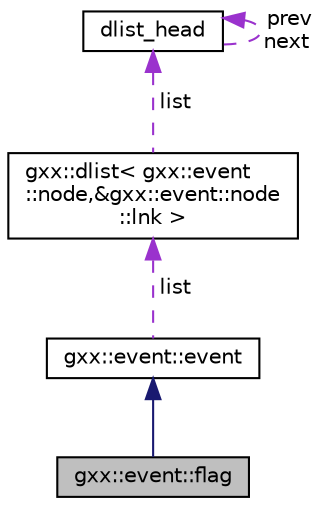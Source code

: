 digraph "gxx::event::flag"
{
  edge [fontname="Helvetica",fontsize="10",labelfontname="Helvetica",labelfontsize="10"];
  node [fontname="Helvetica",fontsize="10",shape=record];
  Node1 [label="gxx::event::flag",height=0.2,width=0.4,color="black", fillcolor="grey75", style="filled", fontcolor="black"];
  Node2 -> Node1 [dir="back",color="midnightblue",fontsize="10",style="solid",fontname="Helvetica"];
  Node2 [label="gxx::event::event",height=0.2,width=0.4,color="black", fillcolor="white", style="filled",URL="$classgxx_1_1event_1_1event.html"];
  Node3 -> Node2 [dir="back",color="darkorchid3",fontsize="10",style="dashed",label=" list" ,fontname="Helvetica"];
  Node3 [label="gxx::dlist\< gxx::event\l::node,&gxx::event::node\l::lnk \>",height=0.2,width=0.4,color="black", fillcolor="white", style="filled",URL="$classgxx_1_1dlist.html"];
  Node4 -> Node3 [dir="back",color="darkorchid3",fontsize="10",style="dashed",label=" list" ,fontname="Helvetica"];
  Node4 [label="dlist_head",height=0.2,width=0.4,color="black", fillcolor="white", style="filled",URL="$structdlist__head.html"];
  Node4 -> Node4 [dir="back",color="darkorchid3",fontsize="10",style="dashed",label=" prev\nnext" ,fontname="Helvetica"];
}
